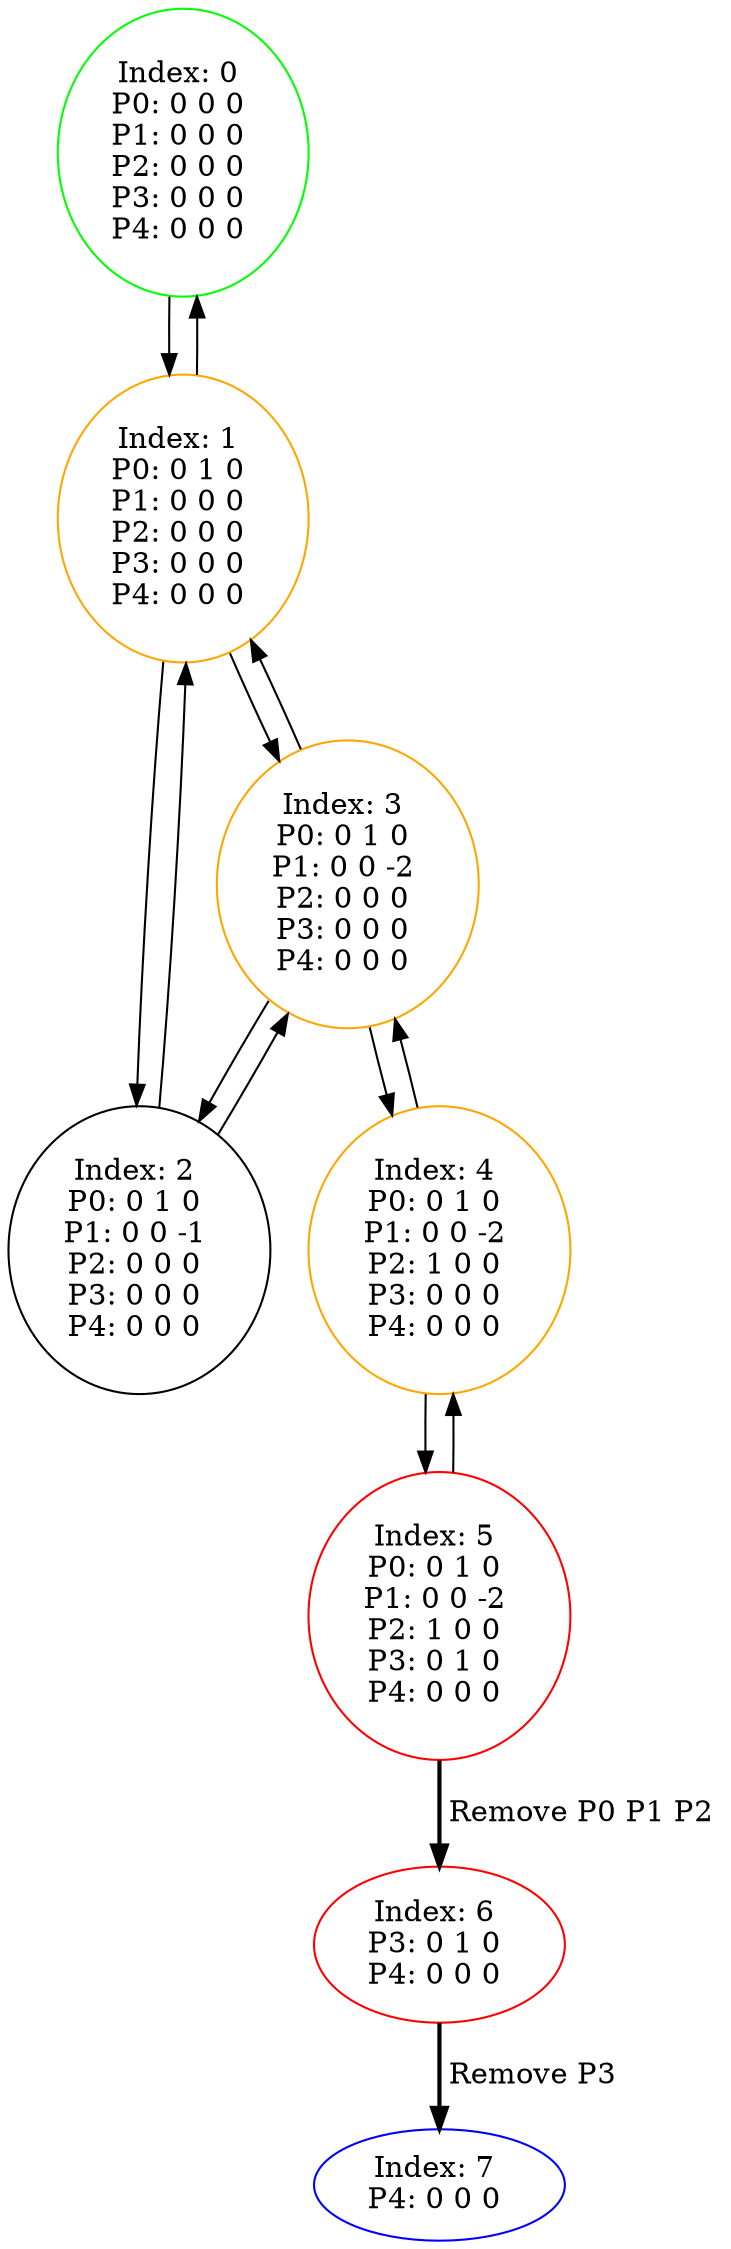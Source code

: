 digraph G {
color = "black"
0[label = "Index: 0 
P0: 0 0 0 
P1: 0 0 0 
P2: 0 0 0 
P3: 0 0 0 
P4: 0 0 0 
", color = "green"]
1[label = "Index: 1 
P0: 0 1 0 
P1: 0 0 0 
P2: 0 0 0 
P3: 0 0 0 
P4: 0 0 0 
", color = "orange"]
2[label = "Index: 2 
P0: 0 1 0 
P1: 0 0 -1 
P2: 0 0 0 
P3: 0 0 0 
P4: 0 0 0 
"]
3[label = "Index: 3 
P0: 0 1 0 
P1: 0 0 -2 
P2: 0 0 0 
P3: 0 0 0 
P4: 0 0 0 
", color = "orange"]
4[label = "Index: 4 
P0: 0 1 0 
P1: 0 0 -2 
P2: 1 0 0 
P3: 0 0 0 
P4: 0 0 0 
", color = "orange"]
5[label = "Index: 5 
P0: 0 1 0 
P1: 0 0 -2 
P2: 1 0 0 
P3: 0 1 0 
P4: 0 0 0 
", color = "red"]
6[label = "Index: 6 
P3: 0 1 0 
P4: 0 0 0 
", color = "red"]
7[label = "Index: 7 
P4: 0 0 0 
", color = "blue"]
0 -> 1

1 -> 0
1 -> 2
1 -> 3

2 -> 1
2 -> 3

3 -> 1
3 -> 2
3 -> 4

4 -> 3
4 -> 5

5 -> 4
5 -> 6[style=bold label=" Remove P0 P1 P2 "];


6 -> 7[style=bold label=" Remove P3 "];


}
